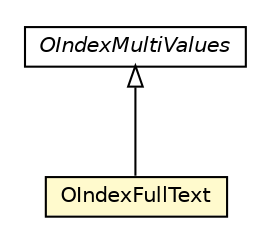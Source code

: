 #!/usr/local/bin/dot
#
# Class diagram 
# Generated by UMLGraph version R5_6-24-gf6e263 (http://www.umlgraph.org/)
#

digraph G {
	edge [fontname="Helvetica",fontsize=10,labelfontname="Helvetica",labelfontsize=10];
	node [fontname="Helvetica",fontsize=10,shape=plaintext];
	nodesep=0.25;
	ranksep=0.5;
	// com.orientechnologies.orient.core.index.OIndexFullText
	c2068018 [label=<<table title="com.orientechnologies.orient.core.index.OIndexFullText" border="0" cellborder="1" cellspacing="0" cellpadding="2" port="p" bgcolor="lemonChiffon" href="./OIndexFullText.html">
		<tr><td><table border="0" cellspacing="0" cellpadding="1">
<tr><td align="center" balign="center"> OIndexFullText </td></tr>
		</table></td></tr>
		</table>>, URL="./OIndexFullText.html", fontname="Helvetica", fontcolor="black", fontsize=10.0];
	// com.orientechnologies.orient.core.index.OIndexMultiValues
	c2068064 [label=<<table title="com.orientechnologies.orient.core.index.OIndexMultiValues" border="0" cellborder="1" cellspacing="0" cellpadding="2" port="p" href="./OIndexMultiValues.html">
		<tr><td><table border="0" cellspacing="0" cellpadding="1">
<tr><td align="center" balign="center"><font face="Helvetica-Oblique"> OIndexMultiValues </font></td></tr>
		</table></td></tr>
		</table>>, URL="./OIndexMultiValues.html", fontname="Helvetica", fontcolor="black", fontsize=10.0];
	//com.orientechnologies.orient.core.index.OIndexFullText extends com.orientechnologies.orient.core.index.OIndexMultiValues
	c2068064:p -> c2068018:p [dir=back,arrowtail=empty];
}

